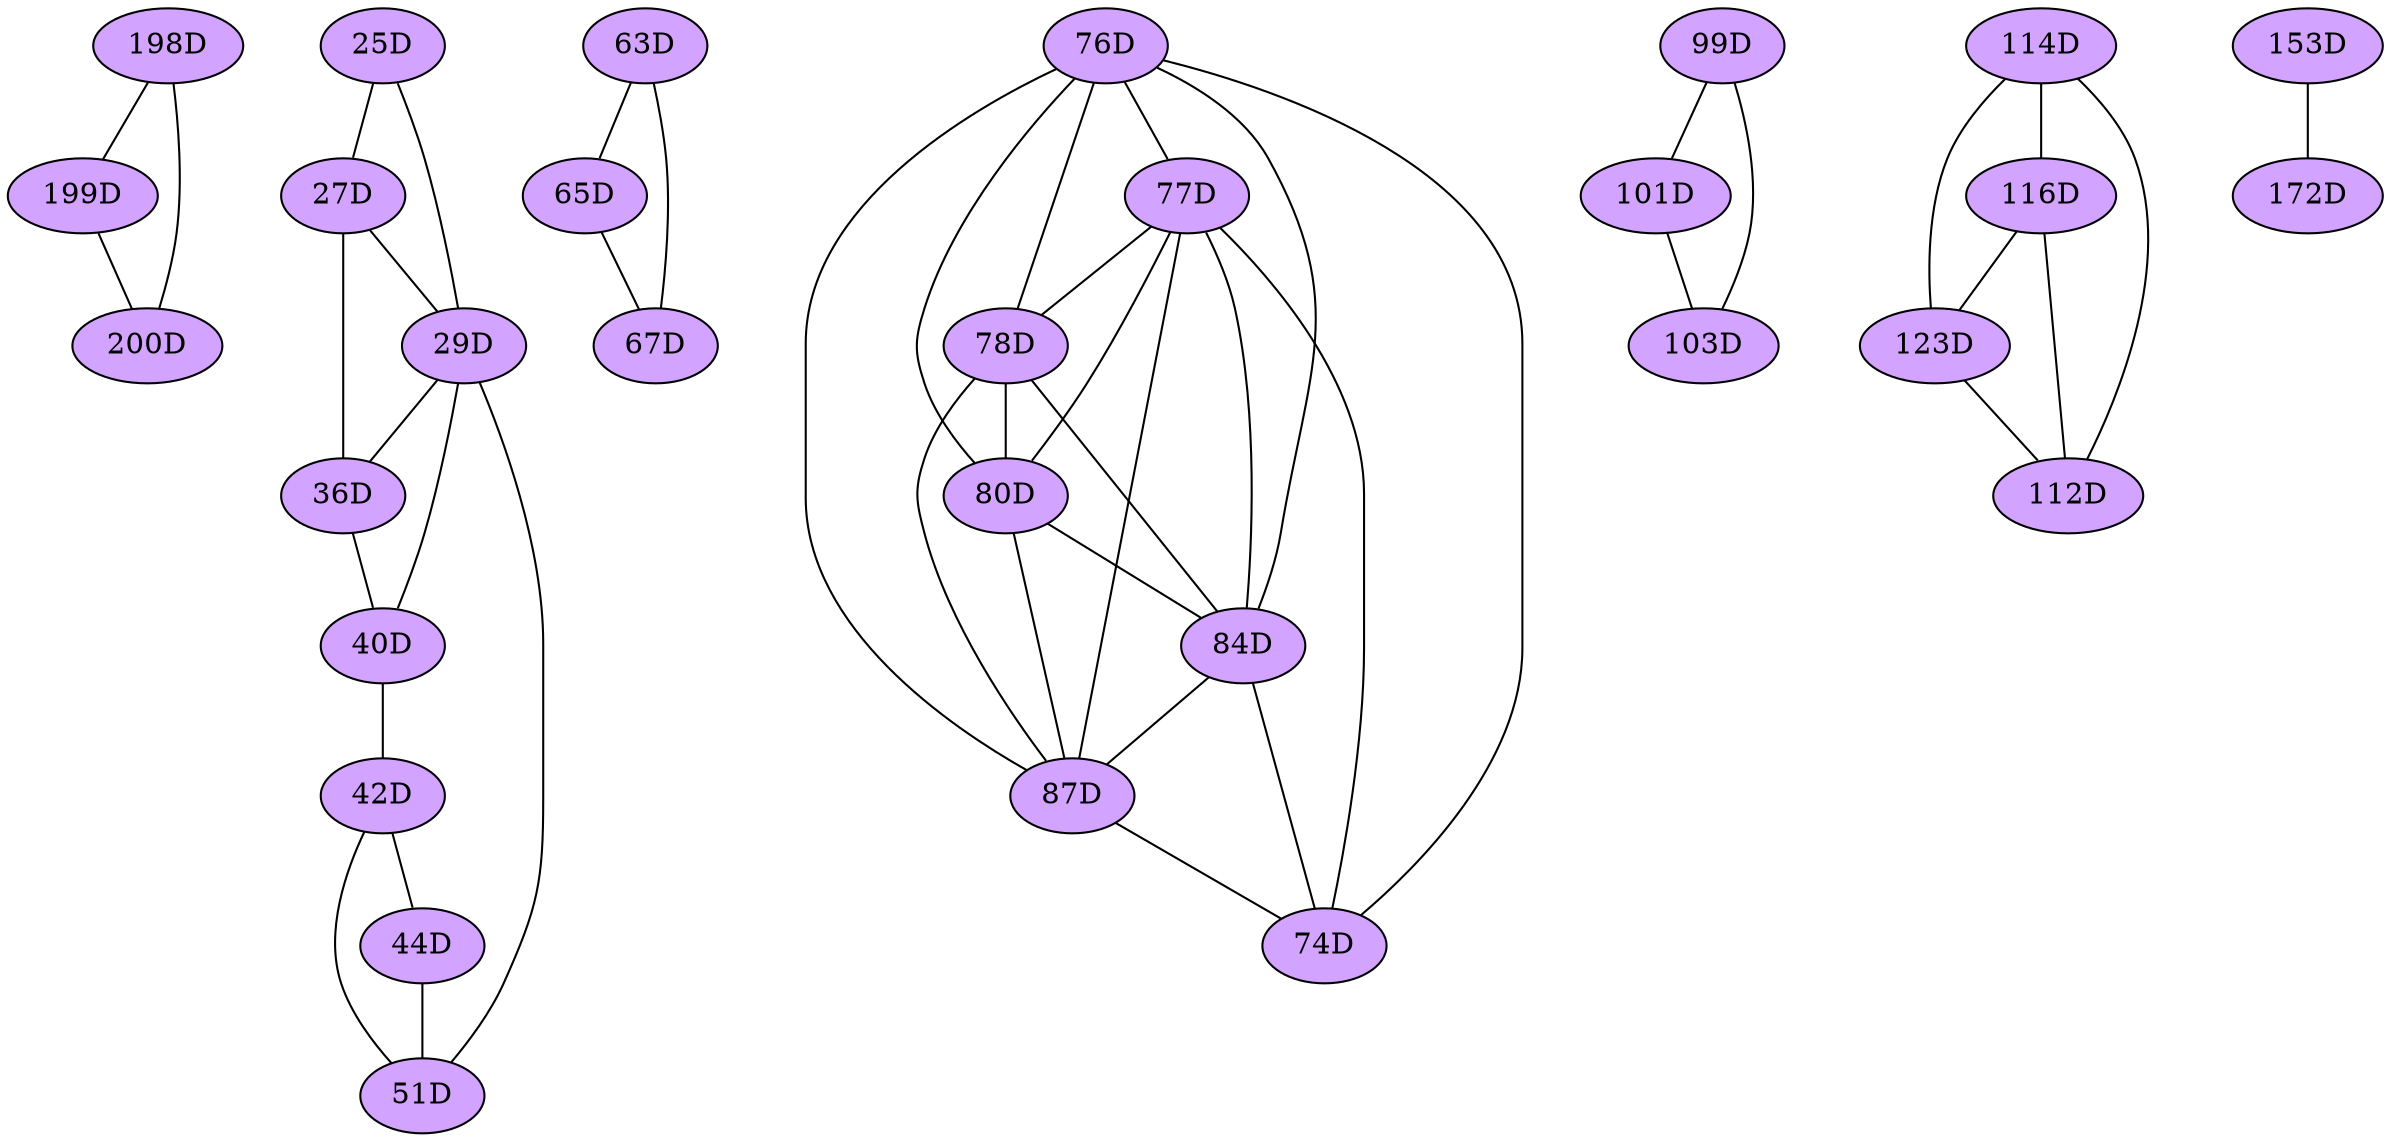 // The Round Table
graph {
	"198D" [fillcolor="#D3A4FF" style=radial]
	"199D" [fillcolor="#D3A4FF" style=radial]
	"198D" -- "199D" [penwidth=1]
	"198D" [fillcolor="#D3A4FF" style=radial]
	"200D" [fillcolor="#D3A4FF" style=radial]
	"198D" -- "200D" [penwidth=1]
	"199D" [fillcolor="#D3A4FF" style=radial]
	"200D" [fillcolor="#D3A4FF" style=radial]
	"199D" -- "200D" [penwidth=1]
	"25D" [fillcolor="#D3A4FF" style=radial]
	"27D" [fillcolor="#D3A4FF" style=radial]
	"25D" -- "27D" [penwidth=1]
	"25D" [fillcolor="#D3A4FF" style=radial]
	"29D" [fillcolor="#D3A4FF" style=radial]
	"25D" -- "29D" [penwidth=1]
	"27D" [fillcolor="#D3A4FF" style=radial]
	"36D" [fillcolor="#D3A4FF" style=radial]
	"27D" -- "36D" [penwidth=1]
	"27D" [fillcolor="#D3A4FF" style=radial]
	"29D" [fillcolor="#D3A4FF" style=radial]
	"27D" -- "29D" [penwidth=1]
	"29D" [fillcolor="#D3A4FF" style=radial]
	"36D" [fillcolor="#D3A4FF" style=radial]
	"29D" -- "36D" [penwidth=1]
	"29D" [fillcolor="#D3A4FF" style=radial]
	"40D" [fillcolor="#D3A4FF" style=radial]
	"29D" -- "40D" [penwidth=1]
	"29D" [fillcolor="#D3A4FF" style=radial]
	"51D" [fillcolor="#D3A4FF" style=radial]
	"29D" -- "51D" [penwidth=1]
	"36D" [fillcolor="#D3A4FF" style=radial]
	"40D" [fillcolor="#D3A4FF" style=radial]
	"36D" -- "40D" [penwidth=1]
	"40D" [fillcolor="#D3A4FF" style=radial]
	"42D" [fillcolor="#D3A4FF" style=radial]
	"40D" -- "42D" [penwidth=1]
	"42D" [fillcolor="#D3A4FF" style=radial]
	"44D" [fillcolor="#D3A4FF" style=radial]
	"42D" -- "44D" [penwidth=1]
	"42D" [fillcolor="#D3A4FF" style=radial]
	"51D" [fillcolor="#D3A4FF" style=radial]
	"42D" -- "51D" [penwidth=1]
	"44D" [fillcolor="#D3A4FF" style=radial]
	"51D" [fillcolor="#D3A4FF" style=radial]
	"44D" -- "51D" [penwidth=1]
	"63D" [fillcolor="#D3A4FF" style=radial]
	"65D" [fillcolor="#D3A4FF" style=radial]
	"63D" -- "65D" [penwidth=1]
	"63D" [fillcolor="#D3A4FF" style=radial]
	"67D" [fillcolor="#D3A4FF" style=radial]
	"63D" -- "67D" [penwidth=1]
	"65D" [fillcolor="#D3A4FF" style=radial]
	"67D" [fillcolor="#D3A4FF" style=radial]
	"65D" -- "67D" [penwidth=1]
	"76D" [fillcolor="#D3A4FF" style=radial]
	"77D" [fillcolor="#D3A4FF" style=radial]
	"76D" -- "77D" [penwidth=1]
	"76D" [fillcolor="#D3A4FF" style=radial]
	"78D" [fillcolor="#D3A4FF" style=radial]
	"76D" -- "78D" [penwidth=1]
	"76D" [fillcolor="#D3A4FF" style=radial]
	"80D" [fillcolor="#D3A4FF" style=radial]
	"76D" -- "80D" [penwidth=1]
	"76D" [fillcolor="#D3A4FF" style=radial]
	"84D" [fillcolor="#D3A4FF" style=radial]
	"76D" -- "84D" [penwidth=1]
	"76D" [fillcolor="#D3A4FF" style=radial]
	"87D" [fillcolor="#D3A4FF" style=radial]
	"76D" -- "87D" [penwidth=1]
	"76D" [fillcolor="#D3A4FF" style=radial]
	"74D" [fillcolor="#D3A4FF" style=radial]
	"76D" -- "74D" [penwidth=1]
	"77D" [fillcolor="#D3A4FF" style=radial]
	"78D" [fillcolor="#D3A4FF" style=radial]
	"77D" -- "78D" [penwidth=1]
	"77D" [fillcolor="#D3A4FF" style=radial]
	"80D" [fillcolor="#D3A4FF" style=radial]
	"77D" -- "80D" [penwidth=1]
	"77D" [fillcolor="#D3A4FF" style=radial]
	"84D" [fillcolor="#D3A4FF" style=radial]
	"77D" -- "84D" [penwidth=1]
	"77D" [fillcolor="#D3A4FF" style=radial]
	"87D" [fillcolor="#D3A4FF" style=radial]
	"77D" -- "87D" [penwidth=1]
	"77D" [fillcolor="#D3A4FF" style=radial]
	"74D" [fillcolor="#D3A4FF" style=radial]
	"77D" -- "74D" [penwidth=1]
	"78D" [fillcolor="#D3A4FF" style=radial]
	"80D" [fillcolor="#D3A4FF" style=radial]
	"78D" -- "80D" [penwidth=1]
	"78D" [fillcolor="#D3A4FF" style=radial]
	"84D" [fillcolor="#D3A4FF" style=radial]
	"78D" -- "84D" [penwidth=1]
	"78D" [fillcolor="#D3A4FF" style=radial]
	"87D" [fillcolor="#D3A4FF" style=radial]
	"78D" -- "87D" [penwidth=1]
	"80D" [fillcolor="#D3A4FF" style=radial]
	"84D" [fillcolor="#D3A4FF" style=radial]
	"80D" -- "84D" [penwidth=1]
	"80D" [fillcolor="#D3A4FF" style=radial]
	"87D" [fillcolor="#D3A4FF" style=radial]
	"80D" -- "87D" [penwidth=1]
	"84D" [fillcolor="#D3A4FF" style=radial]
	"87D" [fillcolor="#D3A4FF" style=radial]
	"84D" -- "87D" [penwidth=1]
	"84D" [fillcolor="#D3A4FF" style=radial]
	"74D" [fillcolor="#D3A4FF" style=radial]
	"84D" -- "74D" [penwidth=1]
	"87D" [fillcolor="#D3A4FF" style=radial]
	"74D" [fillcolor="#D3A4FF" style=radial]
	"87D" -- "74D" [penwidth=1]
	"99D" [fillcolor="#D3A4FF" style=radial]
	"101D" [fillcolor="#D3A4FF" style=radial]
	"99D" -- "101D" [penwidth=1]
	"99D" [fillcolor="#D3A4FF" style=radial]
	"103D" [fillcolor="#D3A4FF" style=radial]
	"99D" -- "103D" [penwidth=1]
	"101D" [fillcolor="#D3A4FF" style=radial]
	"103D" [fillcolor="#D3A4FF" style=radial]
	"101D" -- "103D" [penwidth=1]
	"114D" [fillcolor="#D3A4FF" style=radial]
	"116D" [fillcolor="#D3A4FF" style=radial]
	"114D" -- "116D" [penwidth=1]
	"114D" [fillcolor="#D3A4FF" style=radial]
	"123D" [fillcolor="#D3A4FF" style=radial]
	"114D" -- "123D" [penwidth=1]
	"114D" [fillcolor="#D3A4FF" style=radial]
	"112D" [fillcolor="#D3A4FF" style=radial]
	"114D" -- "112D" [penwidth=1]
	"116D" [fillcolor="#D3A4FF" style=radial]
	"123D" [fillcolor="#D3A4FF" style=radial]
	"116D" -- "123D" [penwidth=1]
	"116D" [fillcolor="#D3A4FF" style=radial]
	"112D" [fillcolor="#D3A4FF" style=radial]
	"116D" -- "112D" [penwidth=1]
	"123D" [fillcolor="#D3A4FF" style=radial]
	"112D" [fillcolor="#D3A4FF" style=radial]
	"123D" -- "112D" [penwidth=1]
	"153D" [fillcolor="#D3A4FF" style=radial]
	"172D" [fillcolor="#D3A4FF" style=radial]
	"153D" -- "172D" [penwidth=1]
}
